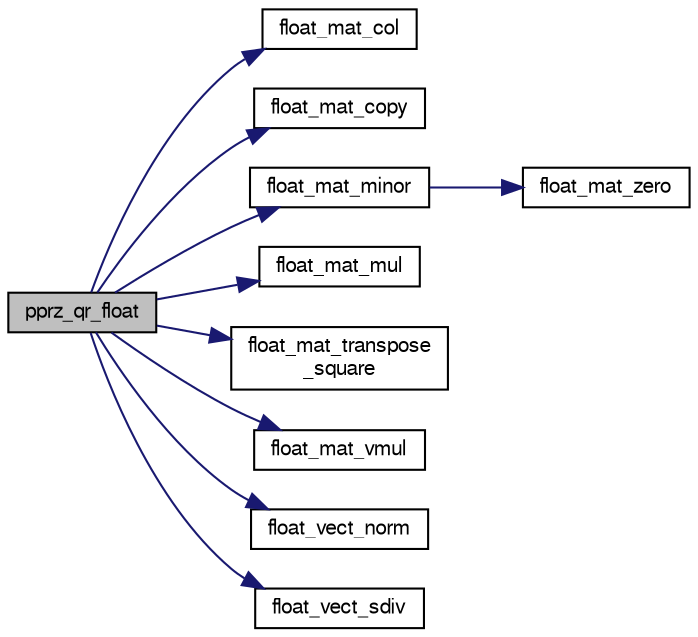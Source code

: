 digraph "pprz_qr_float"
{
  edge [fontname="FreeSans",fontsize="10",labelfontname="FreeSans",labelfontsize="10"];
  node [fontname="FreeSans",fontsize="10",shape=record];
  rankdir="LR";
  Node1 [label="pprz_qr_float",height=0.2,width=0.4,color="black", fillcolor="grey75", style="filled", fontcolor="black"];
  Node1 -> Node2 [color="midnightblue",fontsize="10",style="solid",fontname="FreeSans"];
  Node2 [label="float_mat_col",height=0.2,width=0.4,color="black", fillcolor="white", style="filled",URL="$group__math__algebra__float.html#ga364136a53a6725df4bebcf3f553dce20",tooltip="o = c-th column of matrix a[m x n] "];
  Node1 -> Node3 [color="midnightblue",fontsize="10",style="solid",fontname="FreeSans"];
  Node3 [label="float_mat_copy",height=0.2,width=0.4,color="black", fillcolor="white", style="filled",URL="$group__math__algebra__float.html#ga754c66fe568df91ead5586882a23a11c",tooltip="a = b "];
  Node1 -> Node4 [color="midnightblue",fontsize="10",style="solid",fontname="FreeSans"];
  Node4 [label="float_mat_minor",height=0.2,width=0.4,color="black", fillcolor="white", style="filled",URL="$group__math__algebra__float.html#ga9f40c21573aebc959cca3b87a8329fee",tooltip="matrix minor "];
  Node4 -> Node5 [color="midnightblue",fontsize="10",style="solid",fontname="FreeSans"];
  Node5 [label="float_mat_zero",height=0.2,width=0.4,color="black", fillcolor="white", style="filled",URL="$group__math__algebra__float.html#ga9a4f92b5522ef528fb5a9d97e5081deb",tooltip="a = 0 "];
  Node1 -> Node6 [color="midnightblue",fontsize="10",style="solid",fontname="FreeSans"];
  Node6 [label="float_mat_mul",height=0.2,width=0.4,color="black", fillcolor="white", style="filled",URL="$group__math__algebra__float.html#gaa2086b4cd9a5203452c165ee3c55eaee",tooltip="o = a * b "];
  Node1 -> Node7 [color="midnightblue",fontsize="10",style="solid",fontname="FreeSans"];
  Node7 [label="float_mat_transpose\l_square",height=0.2,width=0.4,color="black", fillcolor="white", style="filled",URL="$group__math__algebra__float.html#gad97a0203820a902c0702bcad314a7bc4",tooltip="transpose square matrix "];
  Node1 -> Node8 [color="midnightblue",fontsize="10",style="solid",fontname="FreeSans"];
  Node8 [label="float_mat_vmul",height=0.2,width=0.4,color="black", fillcolor="white", style="filled",URL="$group__math__algebra__float.html#ga1626fe381927d3eb3d550566860398c7",tooltip="o = I - v v^T "];
  Node1 -> Node9 [color="midnightblue",fontsize="10",style="solid",fontname="FreeSans"];
  Node9 [label="float_vect_norm",height=0.2,width=0.4,color="black", fillcolor="white", style="filled",URL="$group__math__algebra__float.html#gad3e4fbe2ede8f068d46f7c617227e3f1",tooltip="||a|| "];
  Node1 -> Node10 [color="midnightblue",fontsize="10",style="solid",fontname="FreeSans"];
  Node10 [label="float_vect_sdiv",height=0.2,width=0.4,color="black", fillcolor="white", style="filled",URL="$group__math__algebra__float.html#ga3e14b0798bbad05e64ed477c027d1411",tooltip="o = a / s "];
}
